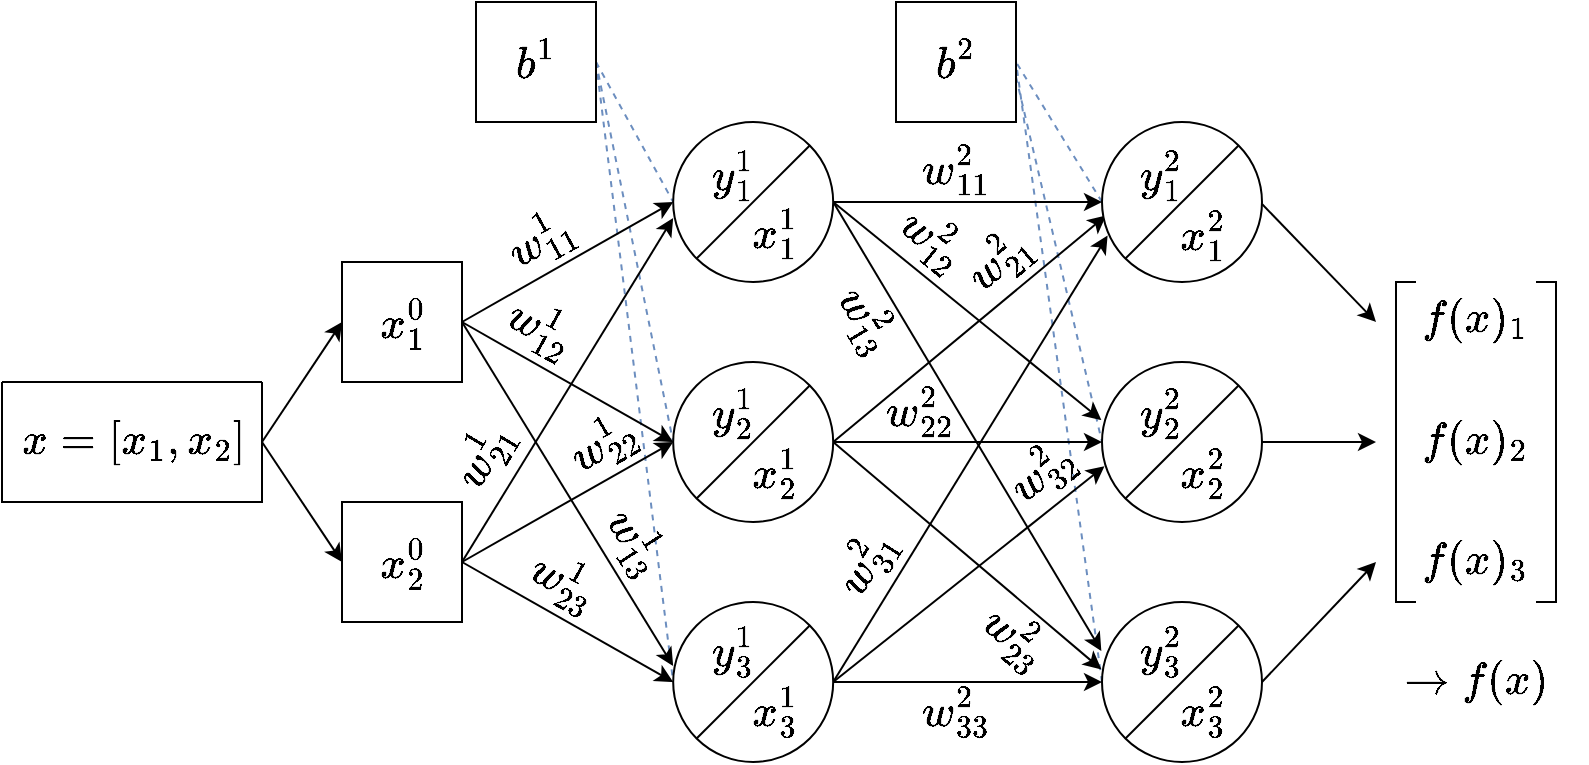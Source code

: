 <mxfile version="21.2.9" type="github">
  <diagram id="L71-HYiMx5dE4_1I3F0T" name="Sivu-1">
    <mxGraphModel dx="1621" dy="394" grid="1" gridSize="10" guides="1" tooltips="1" connect="1" arrows="1" fold="1" page="1" pageScale="1" pageWidth="827" pageHeight="1169" math="1" shadow="0">
      <root>
        <mxCell id="0" />
        <mxCell id="1" parent="0" />
        <mxCell id="5LR8zGSGS3lZIIo4WgXO-1" value="" style="rounded=0;whiteSpace=wrap;html=1;fontSize=19;" parent="1" vertex="1">
          <mxGeometry x="-130" y="310" width="80" height="160" as="geometry" />
        </mxCell>
        <mxCell id="ENBTFdsbygloh6ypOBvS-9" value="" style="endArrow=none;dashed=1;html=1;rounded=0;entryX=1;entryY=0.5;entryDx=0;entryDy=0;exitX=0;exitY=0.5;exitDx=0;exitDy=0;fillColor=#dae8fc;strokeColor=#6c8ebf;fontSize=19;" parent="1" source="unRAUoUYdDuh-6SN-mz_-57" target="ENBTFdsbygloh6ypOBvS-8" edge="1">
          <mxGeometry width="50" height="50" relative="1" as="geometry">
            <mxPoint x="-487" y="366" as="sourcePoint" />
            <mxPoint x="-437" y="316" as="targetPoint" />
          </mxGeometry>
        </mxCell>
        <mxCell id="ENBTFdsbygloh6ypOBvS-11" value="" style="endArrow=none;dashed=1;html=1;rounded=0;entryX=1;entryY=0.5;entryDx=0;entryDy=0;exitX=0;exitY=0.5;exitDx=0;exitDy=0;fillColor=#dae8fc;strokeColor=#6c8ebf;fontSize=19;" parent="1" source="unRAUoUYdDuh-6SN-mz_-59" target="ENBTFdsbygloh6ypOBvS-8" edge="1">
          <mxGeometry width="50" height="50" relative="1" as="geometry">
            <mxPoint x="-487" y="366" as="sourcePoint" />
            <mxPoint x="-437" y="316" as="targetPoint" />
          </mxGeometry>
        </mxCell>
        <mxCell id="ENBTFdsbygloh6ypOBvS-4" value="" style="endArrow=none;dashed=1;html=1;rounded=0;exitX=1;exitY=0.5;exitDx=0;exitDy=0;entryX=0;entryY=0.5;entryDx=0;entryDy=0;fillColor=#dae8fc;strokeColor=#6c8ebf;fontSize=19;" parent="1" source="ENBTFdsbygloh6ypOBvS-2" target="unRAUoUYdDuh-6SN-mz_-5" edge="1">
          <mxGeometry width="50" height="50" relative="1" as="geometry">
            <mxPoint x="-577" y="326" as="sourcePoint" />
            <mxPoint x="-527" y="276" as="targetPoint" />
          </mxGeometry>
        </mxCell>
        <mxCell id="ENBTFdsbygloh6ypOBvS-5" value="" style="endArrow=none;dashed=1;html=1;rounded=0;exitX=1;exitY=0.5;exitDx=0;exitDy=0;entryX=0;entryY=0.5;entryDx=0;entryDy=0;fillColor=#dae8fc;strokeColor=#6c8ebf;fontSize=19;" parent="1" source="ENBTFdsbygloh6ypOBvS-2" target="unRAUoUYdDuh-6SN-mz_-7" edge="1">
          <mxGeometry width="50" height="50" relative="1" as="geometry">
            <mxPoint x="-577" y="346" as="sourcePoint" />
            <mxPoint x="-527" y="296" as="targetPoint" />
          </mxGeometry>
        </mxCell>
        <mxCell id="ENBTFdsbygloh6ypOBvS-6" value="" style="endArrow=none;dashed=1;html=1;rounded=0;exitX=1;exitY=0.5;exitDx=0;exitDy=0;entryX=0;entryY=0.5;entryDx=0;entryDy=0;fillColor=#dae8fc;strokeColor=#6c8ebf;fontSize=19;" parent="1" source="ENBTFdsbygloh6ypOBvS-2" target="unRAUoUYdDuh-6SN-mz_-6" edge="1">
          <mxGeometry width="50" height="50" relative="1" as="geometry">
            <mxPoint x="-577" y="406" as="sourcePoint" />
            <mxPoint x="-527" y="356" as="targetPoint" />
          </mxGeometry>
        </mxCell>
        <mxCell id="U7Zx6VbLF4_jJS3d3RYm-128" value="" style="endArrow=none;dashed=1;html=1;rounded=0;entryX=0;entryY=0.5;entryDx=0;entryDy=0;exitX=1;exitY=0.75;exitDx=0;exitDy=0;fontSize=19;fillColor=#dae8fc;strokeColor=#6c8ebf;" parent="1" source="ENBTFdsbygloh6ypOBvS-8" target="U7Zx6VbLF4_jJS3d3RYm-2" edge="1">
          <mxGeometry width="50" height="50" relative="1" as="geometry">
            <mxPoint x="-477" y="361" as="sourcePoint" />
            <mxPoint x="-427" y="311" as="targetPoint" />
          </mxGeometry>
        </mxCell>
        <mxCell id="U7Zx6VbLF4_jJS3d3RYm-431" style="edgeStyle=orthogonalEdgeStyle;rounded=0;orthogonalLoop=1;jettySize=auto;html=1;exitX=1;exitY=0.5;exitDx=0;exitDy=0;fontSize=19;" parent="1" source="U7Zx6VbLF4_jJS3d3RYm-2" edge="1">
          <mxGeometry relative="1" as="geometry">
            <mxPoint x="-140" y="390" as="targetPoint" />
          </mxGeometry>
        </mxCell>
        <mxCell id="U7Zx6VbLF4_jJS3d3RYm-4" value="" style="edgeStyle=orthogonalEdgeStyle;rounded=0;orthogonalLoop=1;jettySize=auto;html=1;fontSize=19;" parent="1" source="unRAUoUYdDuh-6SN-mz_-7" target="U7Zx6VbLF4_jJS3d3RYm-2" edge="1">
          <mxGeometry relative="1" as="geometry" />
        </mxCell>
        <mxCell id="unRAUoUYdDuh-6SN-mz_-10" value="" style="endArrow=classic;html=1;rounded=0;exitX=1;exitY=0.5;exitDx=0;exitDy=0;entryX=0;entryY=0.5;entryDx=0;entryDy=0;fontSize=19;" parent="1" source="unRAUoUYdDuh-6SN-mz_-35" target="unRAUoUYdDuh-6SN-mz_-7" edge="1">
          <mxGeometry width="50" height="50" relative="1" as="geometry">
            <mxPoint x="-587" y="330" as="sourcePoint" />
            <mxPoint x="-507" y="390" as="targetPoint" />
          </mxGeometry>
        </mxCell>
        <mxCell id="unRAUoUYdDuh-6SN-mz_-11" value="" style="endArrow=classic;html=1;rounded=0;exitX=1;exitY=0.5;exitDx=0;exitDy=0;entryX=0;entryY=0.5;entryDx=0;entryDy=0;fontSize=19;" parent="1" source="unRAUoUYdDuh-6SN-mz_-36" target="unRAUoUYdDuh-6SN-mz_-6" edge="1">
          <mxGeometry width="50" height="50" relative="1" as="geometry">
            <mxPoint x="-587" y="450" as="sourcePoint" />
            <mxPoint x="-507" y="510" as="targetPoint" />
          </mxGeometry>
        </mxCell>
        <mxCell id="unRAUoUYdDuh-6SN-mz_-13" value="" style="endArrow=classic;html=1;rounded=0;exitX=1;exitY=0.5;exitDx=0;exitDy=0;entryX=0;entryY=0.4;entryDx=0;entryDy=0;entryPerimeter=0;fontSize=19;" parent="1" source="unRAUoUYdDuh-6SN-mz_-35" target="unRAUoUYdDuh-6SN-mz_-6" edge="1">
          <mxGeometry width="50" height="50" relative="1" as="geometry">
            <mxPoint x="-587" y="330" as="sourcePoint" />
            <mxPoint x="-507" y="510" as="targetPoint" />
          </mxGeometry>
        </mxCell>
        <mxCell id="unRAUoUYdDuh-6SN-mz_-18" value="" style="endArrow=classic;html=1;rounded=0;entryX=0;entryY=0.5;entryDx=0;entryDy=0;fontSize=19;exitX=1;exitY=0.5;exitDx=0;exitDy=0;" parent="1" source="unRAUoUYdDuh-6SN-mz_-35" target="unRAUoUYdDuh-6SN-mz_-5" edge="1">
          <mxGeometry width="50" height="50" relative="1" as="geometry">
            <mxPoint x="-587" y="330" as="sourcePoint" />
            <mxPoint x="-507" y="270" as="targetPoint" />
          </mxGeometry>
        </mxCell>
        <mxCell id="unRAUoUYdDuh-6SN-mz_-19" value="" style="endArrow=classic;html=1;rounded=0;exitX=1;exitY=0.5;exitDx=0;exitDy=0;entryX=0;entryY=0.6;entryDx=0;entryDy=0;entryPerimeter=0;fontSize=19;" parent="1" source="unRAUoUYdDuh-6SN-mz_-36" target="unRAUoUYdDuh-6SN-mz_-5" edge="1">
          <mxGeometry width="50" height="50" relative="1" as="geometry">
            <mxPoint x="-587" y="450" as="sourcePoint" />
            <mxPoint x="-517" y="290" as="targetPoint" />
          </mxGeometry>
        </mxCell>
        <mxCell id="unRAUoUYdDuh-6SN-mz_-20" value="" style="endArrow=classic;html=1;rounded=0;entryX=0;entryY=0.5;entryDx=0;entryDy=0;fontSize=19;exitX=1;exitY=0.5;exitDx=0;exitDy=0;" parent="1" source="unRAUoUYdDuh-6SN-mz_-36" target="unRAUoUYdDuh-6SN-mz_-7" edge="1">
          <mxGeometry width="50" height="50" relative="1" as="geometry">
            <mxPoint x="-587" y="450" as="sourcePoint" />
            <mxPoint x="-497" y="390" as="targetPoint" />
          </mxGeometry>
        </mxCell>
        <mxCell id="unRAUoUYdDuh-6SN-mz_-21" value="" style="endArrow=classic;html=1;rounded=0;entryX=0.025;entryY=0.585;entryDx=0;entryDy=0;exitX=1;exitY=0.5;exitDx=0;exitDy=0;entryPerimeter=0;fontSize=19;" parent="1" source="unRAUoUYdDuh-6SN-mz_-7" target="unRAUoUYdDuh-6SN-mz_-57" edge="1">
          <mxGeometry width="50" height="50" relative="1" as="geometry">
            <mxPoint x="-487" y="440" as="sourcePoint" />
            <mxPoint x="-347" y="330" as="targetPoint" />
          </mxGeometry>
        </mxCell>
        <mxCell id="unRAUoUYdDuh-6SN-mz_-22" value="" style="endArrow=classic;html=1;rounded=0;exitX=1;exitY=0.5;exitDx=0;exitDy=0;entryX=0;entryY=0.5;entryDx=0;entryDy=0;fontSize=19;" parent="1" source="unRAUoUYdDuh-6SN-mz_-5" target="unRAUoUYdDuh-6SN-mz_-57" edge="1">
          <mxGeometry width="50" height="50" relative="1" as="geometry">
            <mxPoint x="-427" y="270" as="sourcePoint" />
            <mxPoint x="-347" y="321.04" as="targetPoint" />
          </mxGeometry>
        </mxCell>
        <mxCell id="unRAUoUYdDuh-6SN-mz_-23" value="" style="endArrow=classic;html=1;rounded=0;exitX=1;exitY=0.5;exitDx=0;exitDy=0;entryX=0.035;entryY=0.71;entryDx=0;entryDy=0;entryPerimeter=0;fontSize=19;" parent="1" source="unRAUoUYdDuh-6SN-mz_-6" target="unRAUoUYdDuh-6SN-mz_-57" edge="1">
          <mxGeometry width="50" height="50" relative="1" as="geometry">
            <mxPoint x="-427" y="510" as="sourcePoint" />
            <mxPoint x="-345.96" y="338" as="targetPoint" />
          </mxGeometry>
        </mxCell>
        <mxCell id="unRAUoUYdDuh-6SN-mz_-24" value="" style="endArrow=classic;html=1;rounded=0;exitX=1;exitY=0.5;exitDx=0;exitDy=0;entryX=-0.004;entryY=0.306;entryDx=0;entryDy=0;entryPerimeter=0;fontSize=19;" parent="1" source="unRAUoUYdDuh-6SN-mz_-5" target="unRAUoUYdDuh-6SN-mz_-59" edge="1">
          <mxGeometry width="50" height="50" relative="1" as="geometry">
            <mxPoint x="-417" y="230" as="sourcePoint" />
            <mxPoint x="-337" y="230" as="targetPoint" />
          </mxGeometry>
        </mxCell>
        <mxCell id="unRAUoUYdDuh-6SN-mz_-25" value="" style="swimlane;startSize=0;fontSize=19;" parent="1" vertex="1">
          <mxGeometry x="-827" y="360" width="130" height="60" as="geometry" />
        </mxCell>
        <mxCell id="unRAUoUYdDuh-6SN-mz_-27" value="&lt;font style=&quot;font-size: 19px;&quot;&gt;$$ x = [ x_1, x_2 ] $$&lt;/font&gt;" style="text;html=1;strokeColor=none;fillColor=none;align=center;verticalAlign=middle;whiteSpace=wrap;rounded=0;fontSize=19;" parent="unRAUoUYdDuh-6SN-mz_-25" vertex="1">
          <mxGeometry x="2.5" y="15" width="125" height="30" as="geometry" />
        </mxCell>
        <mxCell id="unRAUoUYdDuh-6SN-mz_-28" value="" style="endArrow=classic;html=1;rounded=0;fontSize=19;entryX=0;entryY=0.5;entryDx=0;entryDy=0;exitX=1;exitY=0.5;exitDx=0;exitDy=0;" parent="1" source="unRAUoUYdDuh-6SN-mz_-25" target="unRAUoUYdDuh-6SN-mz_-31" edge="1">
          <mxGeometry width="50" height="50" relative="1" as="geometry">
            <mxPoint x="-737" y="390" as="sourcePoint" />
            <mxPoint x="-667" y="330" as="targetPoint" />
          </mxGeometry>
        </mxCell>
        <mxCell id="unRAUoUYdDuh-6SN-mz_-29" value="" style="endArrow=classic;html=1;rounded=0;fontSize=19;entryX=0;entryY=0.5;entryDx=0;entryDy=0;exitX=1;exitY=0.5;exitDx=0;exitDy=0;" parent="1" source="unRAUoUYdDuh-6SN-mz_-25" target="unRAUoUYdDuh-6SN-mz_-36" edge="1">
          <mxGeometry width="50" height="50" relative="1" as="geometry">
            <mxPoint x="-725" y="391" as="sourcePoint" />
            <mxPoint x="-667" y="450" as="targetPoint" />
          </mxGeometry>
        </mxCell>
        <mxCell id="unRAUoUYdDuh-6SN-mz_-37" value="&lt;div style=&quot;font-size: 19px;&quot;&gt;&lt;sub style=&quot;font-size: 19px;&quot;&gt;$$w^1_{11}$$&lt;/sub&gt;&lt;/div&gt;" style="text;html=1;strokeColor=none;fillColor=none;align=center;verticalAlign=middle;whiteSpace=wrap;rounded=0;fontSize=19;rotation=-29;container=0;" parent="1" vertex="1">
          <mxGeometry x="-588.21" y="270.31" width="60" height="35" as="geometry" />
        </mxCell>
        <mxCell id="unRAUoUYdDuh-6SN-mz_-38" value="&lt;div style=&quot;font-size: 19px;&quot;&gt;&lt;div style=&quot;font-size: 19px;&quot;&gt;&lt;sub style=&quot;font-size: 19px;&quot;&gt;$$w^1_{21}$$&lt;/sub&gt;&lt;/div&gt;&lt;/div&gt;" style="text;html=1;strokeColor=none;fillColor=none;align=center;verticalAlign=middle;whiteSpace=wrap;rounded=0;fontSize=19;rotation=-59;container=0;" parent="1" vertex="1">
          <mxGeometry x="-617" y="381" width="60" height="30" as="geometry" />
        </mxCell>
        <mxCell id="unRAUoUYdDuh-6SN-mz_-40" value="&lt;div style=&quot;font-size: 19px;&quot;&gt;&lt;sub style=&quot;font-size: 19px;&quot;&gt;$$w^1_{12}$$&lt;/sub&gt;&lt;/div&gt;" style="text;html=1;strokeColor=none;fillColor=none;align=center;verticalAlign=middle;whiteSpace=wrap;rounded=0;fontSize=19;rotation=29;container=0;" parent="1" vertex="1">
          <mxGeometry x="-587.32" y="313.91" width="60" height="36.32" as="geometry" />
        </mxCell>
        <mxCell id="unRAUoUYdDuh-6SN-mz_-41" value="&lt;div style=&quot;font-size: 19px;&quot;&gt;&lt;sub style=&quot;font-size: 19px;&quot;&gt;$$w^1_{13}$$&lt;/sub&gt;&lt;/div&gt;" style="text;html=1;strokeColor=none;fillColor=none;align=center;verticalAlign=middle;whiteSpace=wrap;rounded=0;fontSize=19;rotation=57;container=0;" parent="1" vertex="1">
          <mxGeometry x="-540" y="425" width="60" height="30" as="geometry" />
        </mxCell>
        <mxCell id="unRAUoUYdDuh-6SN-mz_-42" value="&lt;div style=&quot;font-size: 19px;&quot;&gt;&lt;sub style=&quot;font-size: 19px;&quot;&gt;$$w^1_{23}$$&lt;/sub&gt;&lt;/div&gt;" style="text;html=1;strokeColor=none;fillColor=none;align=center;verticalAlign=middle;whiteSpace=wrap;rounded=0;fontSize=19;rotation=29;container=0;" parent="1" vertex="1">
          <mxGeometry x="-575.79" y="442.5" width="60" height="35" as="geometry" />
        </mxCell>
        <mxCell id="unRAUoUYdDuh-6SN-mz_-43" value="&lt;div style=&quot;font-size: 19px;&quot;&gt;&lt;sub style=&quot;font-size: 19px;&quot;&gt;$$w^1_{22}$$&lt;/sub&gt;&lt;/div&gt;" style="text;html=1;strokeColor=none;fillColor=none;align=center;verticalAlign=middle;whiteSpace=wrap;rounded=0;fontSize=19;rotation=-30;container=0;" parent="1" vertex="1">
          <mxGeometry x="-557" y="375" width="60" height="30" as="geometry" />
        </mxCell>
        <mxCell id="unRAUoUYdDuh-6SN-mz_-45" value="&lt;div style=&quot;font-size: 19px;&quot;&gt;&lt;sub style=&quot;font-size: 19px;&quot;&gt;$$w^2_{31}$$&lt;/sub&gt;&lt;/div&gt;" style="text;html=1;strokeColor=none;fillColor=none;align=center;verticalAlign=middle;whiteSpace=wrap;rounded=0;fontSize=19;rotation=-58;container=0;" parent="1" vertex="1">
          <mxGeometry x="-424.86" y="435" width="60" height="30" as="geometry" />
        </mxCell>
        <mxCell id="unRAUoUYdDuh-6SN-mz_-46" value="&lt;div style=&quot;font-size: 19px;&quot;&gt;&lt;sub style=&quot;font-size: 19px;&quot;&gt;$$w^2_{11}$$&lt;/sub&gt;&lt;/div&gt;" style="text;html=1;strokeColor=none;fillColor=none;align=center;verticalAlign=middle;whiteSpace=wrap;rounded=0;fontSize=19;rotation=0;container=0;" parent="1" vertex="1">
          <mxGeometry x="-380" y="235.31" width="60" height="35" as="geometry" />
        </mxCell>
        <mxCell id="unRAUoUYdDuh-6SN-mz_-47" value="&lt;div style=&quot;font-size: 19px;&quot;&gt;&lt;sub style=&quot;font-size: 19px;&quot;&gt;$$w^2_{21}$$&lt;/sub&gt;&lt;/div&gt;" style="text;html=1;strokeColor=none;fillColor=none;align=center;verticalAlign=middle;whiteSpace=wrap;rounded=0;fontSize=19;rotation=-40;container=0;" parent="1" vertex="1">
          <mxGeometry x="-358.61" y="280.58" width="60" height="35" as="geometry" />
        </mxCell>
        <mxCell id="unRAUoUYdDuh-6SN-mz_-65" value="" style="endArrow=classic;html=1;rounded=0;fontSize=19;exitX=1;exitY=0.5;exitDx=0;exitDy=0;entryX=-0.004;entryY=0.421;entryDx=0;entryDy=0;entryPerimeter=0;" parent="1" source="unRAUoUYdDuh-6SN-mz_-7" target="unRAUoUYdDuh-6SN-mz_-59" edge="1">
          <mxGeometry width="50" height="50" relative="1" as="geometry">
            <mxPoint x="-537" y="420" as="sourcePoint" />
            <mxPoint x="-337" y="501" as="targetPoint" />
          </mxGeometry>
        </mxCell>
        <mxCell id="unRAUoUYdDuh-6SN-mz_-67" value="" style="endArrow=classic;html=1;rounded=0;fontSize=19;exitX=1;exitY=0.5;exitDx=0;exitDy=0;" parent="1" source="unRAUoUYdDuh-6SN-mz_-6" target="unRAUoUYdDuh-6SN-mz_-59" edge="1">
          <mxGeometry width="50" height="50" relative="1" as="geometry">
            <mxPoint x="-537" y="420" as="sourcePoint" />
            <mxPoint x="-487" y="370" as="targetPoint" />
          </mxGeometry>
        </mxCell>
        <mxCell id="unRAUoUYdDuh-6SN-mz_-68" value="&lt;div style=&quot;font-size: 19px;&quot;&gt;&lt;sub style=&quot;font-size: 19px;&quot;&gt;$$w^2_{33}$$&lt;/sub&gt;&lt;/div&gt;" style="text;html=1;strokeColor=none;fillColor=none;align=center;verticalAlign=middle;whiteSpace=wrap;rounded=0;fontSize=19;rotation=0;container=0;" parent="1" vertex="1">
          <mxGeometry x="-380" y="510" width="60" height="30" as="geometry" />
        </mxCell>
        <mxCell id="unRAUoUYdDuh-6SN-mz_-69" value="&lt;div style=&quot;font-size: 19px;&quot;&gt;&lt;sub style=&quot;font-size: 19px;&quot;&gt;$$w^2_{13}$$&lt;/sub&gt;&lt;/div&gt;" style="text;html=1;strokeColor=none;fillColor=none;align=center;verticalAlign=middle;whiteSpace=wrap;rounded=0;fontSize=19;rotation=59;container=0;" parent="1" vertex="1">
          <mxGeometry x="-424.86" y="305" width="60" height="48.68" as="geometry" />
        </mxCell>
        <mxCell id="unRAUoUYdDuh-6SN-mz_-70" value="&lt;div style=&quot;font-size: 19px;&quot;&gt;&lt;sub style=&quot;font-size: 19px;&quot;&gt;$$w^2_{23}$$&lt;/sub&gt;&lt;/div&gt;" style="text;html=1;strokeColor=none;fillColor=none;align=center;verticalAlign=middle;whiteSpace=wrap;rounded=0;fontSize=19;rotation=40;container=0;" parent="1" vertex="1">
          <mxGeometry x="-350" y="470" width="60" height="35" as="geometry" />
        </mxCell>
        <mxCell id="U7Zx6VbLF4_jJS3d3RYm-5" value="" style="endArrow=classic;html=1;rounded=0;entryX=-0.004;entryY=0.363;entryDx=0;entryDy=0;entryPerimeter=0;exitX=1;exitY=0.5;exitDx=0;exitDy=0;fontSize=19;" parent="1" source="unRAUoUYdDuh-6SN-mz_-5" target="U7Zx6VbLF4_jJS3d3RYm-2" edge="1">
          <mxGeometry width="50" height="50" relative="1" as="geometry">
            <mxPoint x="-457" y="431" as="sourcePoint" />
            <mxPoint x="-407" y="381" as="targetPoint" />
          </mxGeometry>
        </mxCell>
        <mxCell id="U7Zx6VbLF4_jJS3d3RYm-70" value="&lt;div style=&quot;font-size: 19px;&quot;&gt;&lt;sub style=&quot;font-size: 19px;&quot;&gt;$$w^2_{12}$$&lt;/sub&gt;&lt;/div&gt;" style="text;html=1;strokeColor=none;fillColor=none;align=center;verticalAlign=middle;whiteSpace=wrap;rounded=0;fontSize=19;rotation=39;container=0;" parent="1" vertex="1">
          <mxGeometry x="-391.02" y="270.56" width="60" height="35" as="geometry" />
        </mxCell>
        <mxCell id="U7Zx6VbLF4_jJS3d3RYm-123" value="&lt;div style=&quot;font-size: 19px;&quot;&gt;&lt;sub style=&quot;font-size: 19px;&quot;&gt;$$w^2_{22}$$&lt;/sub&gt;&lt;/div&gt;" style="text;html=1;strokeColor=none;fillColor=none;align=center;verticalAlign=middle;whiteSpace=wrap;rounded=0;fontSize=19;rotation=0;container=0;" parent="1" vertex="1">
          <mxGeometry x="-402.59" y="353.68" width="70" height="40" as="geometry" />
        </mxCell>
        <mxCell id="U7Zx6VbLF4_jJS3d3RYm-124" value="&lt;div style=&quot;font-size: 19px;&quot;&gt;&lt;sub style=&quot;font-size: 19px;&quot;&gt;$$w^2_{32}$$&lt;/sub&gt;&lt;/div&gt;" style="text;html=1;strokeColor=none;fillColor=none;align=center;verticalAlign=middle;whiteSpace=wrap;rounded=0;fontSize=19;rotation=-38;container=0;" parent="1" vertex="1">
          <mxGeometry x="-337" y="395" width="60" height="20" as="geometry" />
        </mxCell>
        <mxCell id="U7Zx6VbLF4_jJS3d3RYm-71" value="" style="endArrow=classic;html=1;rounded=0;entryX=0.015;entryY=0.652;entryDx=0;entryDy=0;entryPerimeter=0;exitX=1;exitY=0.5;exitDx=0;exitDy=0;fontSize=19;" parent="1" source="unRAUoUYdDuh-6SN-mz_-6" target="U7Zx6VbLF4_jJS3d3RYm-2" edge="1">
          <mxGeometry width="50" height="50" relative="1" as="geometry">
            <mxPoint x="-417" y="511" as="sourcePoint" />
            <mxPoint x="-437" y="371" as="targetPoint" />
          </mxGeometry>
        </mxCell>
        <mxCell id="izF1CWLwOtwObPyW_wJa-63" value="&lt;div style=&quot;font-size: 19px;&quot;&gt;$$f(x)_1$$&lt;/div&gt;" style="text;html=1;strokeColor=none;fillColor=default;align=center;verticalAlign=middle;whiteSpace=wrap;rounded=0;fontSize=19;container=0;" parent="1" vertex="1">
          <mxGeometry x="-120" y="294.34" width="60" height="70" as="geometry" />
        </mxCell>
        <mxCell id="U7Zx6VbLF4_jJS3d3RYm-434" value="&lt;div style=&quot;font-size: 19px;&quot;&gt;$$f(x)_2$$&lt;/div&gt;" style="text;html=1;strokeColor=none;fillColor=default;align=center;verticalAlign=middle;whiteSpace=wrap;rounded=0;fontSize=19;container=0;" parent="1" vertex="1">
          <mxGeometry x="-120" y="355" width="60" height="70" as="geometry" />
        </mxCell>
        <mxCell id="U7Zx6VbLF4_jJS3d3RYm-435" value="&lt;div style=&quot;font-size: 19px;&quot;&gt;$$f(x)_3$$&lt;/div&gt;" style="text;html=1;strokeColor=none;fillColor=default;align=center;verticalAlign=middle;whiteSpace=wrap;rounded=0;fontSize=19;container=0;" parent="1" vertex="1">
          <mxGeometry x="-120" y="415" width="60" height="70" as="geometry" />
        </mxCell>
        <mxCell id="3qntRhlOY1SQ3M1mygcT-8" value="" style="group;fontSize=19;" parent="1" vertex="1" connectable="0">
          <mxGeometry x="-491.41" y="230" width="80" height="80" as="geometry" />
        </mxCell>
        <mxCell id="unRAUoUYdDuh-6SN-mz_-5" value="" style="ellipse;whiteSpace=wrap;html=1;aspect=fixed;fontSize=19;container=0;" parent="3qntRhlOY1SQ3M1mygcT-8" vertex="1">
          <mxGeometry width="80" height="80" as="geometry" />
        </mxCell>
        <mxCell id="unRAUoUYdDuh-6SN-mz_-48" value="" style="endArrow=none;html=1;rounded=0;fontSize=19;exitX=0;exitY=1;exitDx=0;exitDy=0;entryX=1;entryY=0;entryDx=0;entryDy=0;" parent="3qntRhlOY1SQ3M1mygcT-8" source="unRAUoUYdDuh-6SN-mz_-5" target="unRAUoUYdDuh-6SN-mz_-5" edge="1">
          <mxGeometry width="50" height="50" relative="1" as="geometry">
            <mxPoint x="15" y="90" as="sourcePoint" />
            <mxPoint x="65" as="targetPoint" />
          </mxGeometry>
        </mxCell>
        <mxCell id="U7Zx6VbLF4_jJS3d3RYm-129" value="&lt;div style=&quot;font-size: 19px;&quot;&gt;$$x^1_1$$&lt;/div&gt;" style="text;html=1;strokeColor=none;fillColor=none;align=center;verticalAlign=middle;whiteSpace=wrap;rounded=0;fontSize=19;container=0;" parent="3qntRhlOY1SQ3M1mygcT-8" vertex="1">
          <mxGeometry x="20" y="40" width="60" height="30" as="geometry" />
        </mxCell>
        <mxCell id="U7Zx6VbLF4_jJS3d3RYm-270" value="&lt;div style=&quot;font-size: 19px;&quot;&gt;$$y^1_1$$&lt;/div&gt;" style="text;html=1;strokeColor=none;fillColor=none;align=center;verticalAlign=middle;whiteSpace=wrap;rounded=0;fontSize=19;container=0;" parent="3qntRhlOY1SQ3M1mygcT-8" vertex="1">
          <mxGeometry y="11" width="60" height="30" as="geometry" />
        </mxCell>
        <mxCell id="3qntRhlOY1SQ3M1mygcT-9" value="" style="group;fontSize=19;" parent="1" vertex="1" connectable="0">
          <mxGeometry x="-491.41" y="350" width="80" height="80" as="geometry" />
        </mxCell>
        <mxCell id="unRAUoUYdDuh-6SN-mz_-7" value="" style="ellipse;whiteSpace=wrap;html=1;aspect=fixed;fontSize=19;container=0;" parent="3qntRhlOY1SQ3M1mygcT-9" vertex="1">
          <mxGeometry width="80" height="80" as="geometry" />
        </mxCell>
        <mxCell id="unRAUoUYdDuh-6SN-mz_-49" value="" style="endArrow=none;html=1;rounded=0;fontSize=19;exitX=0;exitY=1;exitDx=0;exitDy=0;entryX=1;entryY=0;entryDx=0;entryDy=0;" parent="3qntRhlOY1SQ3M1mygcT-9" source="unRAUoUYdDuh-6SN-mz_-7" target="unRAUoUYdDuh-6SN-mz_-7" edge="1">
          <mxGeometry width="50" height="50" relative="1" as="geometry">
            <mxPoint x="11.716" y="66.564" as="sourcePoint" />
            <mxPoint x="68.284" y="9.996" as="targetPoint" />
          </mxGeometry>
        </mxCell>
        <mxCell id="U7Zx6VbLF4_jJS3d3RYm-198" value="&lt;div style=&quot;font-size: 19px;&quot;&gt;$$x^1_2$$&lt;/div&gt;" style="text;html=1;strokeColor=none;fillColor=none;align=center;verticalAlign=middle;whiteSpace=wrap;rounded=0;fontSize=19;container=0;" parent="3qntRhlOY1SQ3M1mygcT-9" vertex="1">
          <mxGeometry x="20" y="40" width="60" height="30" as="geometry" />
        </mxCell>
        <mxCell id="U7Zx6VbLF4_jJS3d3RYm-273" value="&lt;div style=&quot;font-size: 19px;&quot;&gt;$$y^1_2$$&lt;/div&gt;" style="text;html=1;strokeColor=none;fillColor=none;align=center;verticalAlign=middle;whiteSpace=wrap;rounded=0;fontSize=19;container=0;" parent="3qntRhlOY1SQ3M1mygcT-9" vertex="1">
          <mxGeometry y="10" width="60" height="30" as="geometry" />
        </mxCell>
        <mxCell id="3qntRhlOY1SQ3M1mygcT-10" value="" style="group;fontSize=19;" parent="1" vertex="1" connectable="0">
          <mxGeometry x="-491.41" y="470" width="80" height="80" as="geometry" />
        </mxCell>
        <mxCell id="unRAUoUYdDuh-6SN-mz_-6" value="" style="ellipse;whiteSpace=wrap;html=1;aspect=fixed;fontSize=19;container=0;" parent="3qntRhlOY1SQ3M1mygcT-10" vertex="1">
          <mxGeometry width="80" height="80" as="geometry" />
        </mxCell>
        <mxCell id="unRAUoUYdDuh-6SN-mz_-50" value="" style="endArrow=none;html=1;rounded=0;fontSize=19;exitX=0;exitY=1;exitDx=0;exitDy=0;entryX=1;entryY=0;entryDx=0;entryDy=0;" parent="3qntRhlOY1SQ3M1mygcT-10" source="unRAUoUYdDuh-6SN-mz_-6" target="unRAUoUYdDuh-6SN-mz_-6" edge="1">
          <mxGeometry width="50" height="50" relative="1" as="geometry">
            <mxPoint x="9.996" y="68.284" as="sourcePoint" />
            <mxPoint x="66.564" y="11.716" as="targetPoint" />
          </mxGeometry>
        </mxCell>
        <mxCell id="U7Zx6VbLF4_jJS3d3RYm-199" value="&lt;div style=&quot;font-size: 19px;&quot;&gt;$$x^1_3$$&lt;/div&gt;" style="text;html=1;strokeColor=none;fillColor=none;align=center;verticalAlign=middle;whiteSpace=wrap;rounded=0;fontSize=19;container=0;" parent="3qntRhlOY1SQ3M1mygcT-10" vertex="1">
          <mxGeometry x="20" y="40" width="60" height="30" as="geometry" />
        </mxCell>
        <mxCell id="U7Zx6VbLF4_jJS3d3RYm-274" value="&lt;div style=&quot;font-size: 19px;&quot;&gt;$$y^1_3$$&lt;/div&gt;" style="text;html=1;strokeColor=none;fillColor=none;align=center;verticalAlign=middle;whiteSpace=wrap;rounded=0;fontSize=19;container=0;" parent="3qntRhlOY1SQ3M1mygcT-10" vertex="1">
          <mxGeometry y="10" width="60" height="30" as="geometry" />
        </mxCell>
        <mxCell id="3qntRhlOY1SQ3M1mygcT-11" value="" style="group;fontSize=19;" parent="1" vertex="1" connectable="0">
          <mxGeometry x="-277" y="230" width="80" height="80" as="geometry" />
        </mxCell>
        <mxCell id="unRAUoUYdDuh-6SN-mz_-57" value="" style="ellipse;whiteSpace=wrap;html=1;aspect=fixed;fontSize=19;container=0;" parent="3qntRhlOY1SQ3M1mygcT-11" vertex="1">
          <mxGeometry width="80" height="80" as="geometry" />
        </mxCell>
        <mxCell id="unRAUoUYdDuh-6SN-mz_-58" value="" style="endArrow=none;html=1;rounded=0;fontSize=19;exitX=0;exitY=1;exitDx=0;exitDy=0;entryX=1;entryY=0;entryDx=0;entryDy=0;" parent="3qntRhlOY1SQ3M1mygcT-11" source="unRAUoUYdDuh-6SN-mz_-57" target="unRAUoUYdDuh-6SN-mz_-57" edge="1">
          <mxGeometry width="50" height="50" relative="1" as="geometry">
            <mxPoint x="15" y="150" as="sourcePoint" />
            <mxPoint x="65" y="60" as="targetPoint" />
          </mxGeometry>
        </mxCell>
        <mxCell id="U7Zx6VbLF4_jJS3d3RYm-422" value="&lt;div style=&quot;font-size: 19px;&quot;&gt;$$y^2_1$$&lt;/div&gt;" style="text;html=1;strokeColor=none;fillColor=none;align=center;verticalAlign=middle;whiteSpace=wrap;rounded=0;fontSize=19;container=0;" parent="3qntRhlOY1SQ3M1mygcT-11" vertex="1">
          <mxGeometry y="11" width="60" height="30" as="geometry" />
        </mxCell>
        <mxCell id="U7Zx6VbLF4_jJS3d3RYm-423" value="&lt;div style=&quot;font-size: 19px;&quot;&gt;$$x^2_1$$&lt;/div&gt;" style="text;html=1;strokeColor=none;fillColor=none;align=center;verticalAlign=middle;whiteSpace=wrap;rounded=0;fontSize=19;container=0;" parent="3qntRhlOY1SQ3M1mygcT-11" vertex="1">
          <mxGeometry x="20" y="41" width="60" height="30" as="geometry" />
        </mxCell>
        <mxCell id="3qntRhlOY1SQ3M1mygcT-12" value="" style="group;fontSize=19;" parent="1" vertex="1" connectable="0">
          <mxGeometry x="-277" y="350" width="80" height="80" as="geometry" />
        </mxCell>
        <mxCell id="U7Zx6VbLF4_jJS3d3RYm-2" value="" style="ellipse;whiteSpace=wrap;html=1;aspect=fixed;fontSize=19;container=0;" parent="3qntRhlOY1SQ3M1mygcT-12" vertex="1">
          <mxGeometry width="80" height="80" as="geometry" />
        </mxCell>
        <mxCell id="U7Zx6VbLF4_jJS3d3RYm-3" value="" style="endArrow=none;html=1;rounded=0;fontSize=19;exitX=0;exitY=1;exitDx=0;exitDy=0;entryX=1;entryY=0;entryDx=0;entryDy=0;" parent="3qntRhlOY1SQ3M1mygcT-12" source="U7Zx6VbLF4_jJS3d3RYm-2" target="U7Zx6VbLF4_jJS3d3RYm-2" edge="1">
          <mxGeometry width="50" height="50" relative="1" as="geometry">
            <mxPoint x="735" y="-189" as="sourcePoint" />
            <mxPoint x="785" y="-279" as="targetPoint" />
          </mxGeometry>
        </mxCell>
        <mxCell id="U7Zx6VbLF4_jJS3d3RYm-424" value="&lt;div style=&quot;font-size: 19px;&quot;&gt;$$y^2_2$$&lt;/div&gt;" style="text;html=1;strokeColor=none;fillColor=none;align=center;verticalAlign=middle;whiteSpace=wrap;rounded=0;fontSize=19;container=0;" parent="3qntRhlOY1SQ3M1mygcT-12" vertex="1">
          <mxGeometry y="10" width="60" height="30" as="geometry" />
        </mxCell>
        <mxCell id="U7Zx6VbLF4_jJS3d3RYm-426" value="&lt;div style=&quot;font-size: 19px;&quot;&gt;$$x^2_2$$&lt;/div&gt;" style="text;html=1;strokeColor=none;fillColor=none;align=center;verticalAlign=middle;whiteSpace=wrap;rounded=0;fontSize=19;container=0;" parent="3qntRhlOY1SQ3M1mygcT-12" vertex="1">
          <mxGeometry x="20" y="40" width="60" height="30" as="geometry" />
        </mxCell>
        <mxCell id="3qntRhlOY1SQ3M1mygcT-13" value="" style="group;fontSize=19;" parent="1" vertex="1" connectable="0">
          <mxGeometry x="-277" y="470" width="80" height="80" as="geometry" />
        </mxCell>
        <mxCell id="unRAUoUYdDuh-6SN-mz_-59" value="" style="ellipse;whiteSpace=wrap;html=1;aspect=fixed;fontSize=19;container=0;" parent="3qntRhlOY1SQ3M1mygcT-13" vertex="1">
          <mxGeometry width="80" height="80" as="geometry" />
        </mxCell>
        <mxCell id="unRAUoUYdDuh-6SN-mz_-60" value="" style="endArrow=none;html=1;rounded=0;fontSize=19;exitX=0;exitY=1;exitDx=0;exitDy=0;entryX=1;entryY=0;entryDx=0;entryDy=0;" parent="3qntRhlOY1SQ3M1mygcT-13" source="unRAUoUYdDuh-6SN-mz_-59" target="unRAUoUYdDuh-6SN-mz_-59" edge="1">
          <mxGeometry width="50" height="50" relative="1" as="geometry">
            <mxPoint x="115" y="90" as="sourcePoint" />
            <mxPoint x="165" as="targetPoint" />
          </mxGeometry>
        </mxCell>
        <mxCell id="U7Zx6VbLF4_jJS3d3RYm-427" value="&lt;div style=&quot;font-size: 19px;&quot;&gt;$$y^2_3$$&lt;/div&gt;" style="text;html=1;strokeColor=none;fillColor=none;align=center;verticalAlign=middle;whiteSpace=wrap;rounded=0;fontSize=19;container=0;" parent="3qntRhlOY1SQ3M1mygcT-13" vertex="1">
          <mxGeometry y="10" width="60" height="30" as="geometry" />
        </mxCell>
        <mxCell id="U7Zx6VbLF4_jJS3d3RYm-428" value="&lt;div style=&quot;font-size: 19px;&quot;&gt;$$x^2_3$$&lt;/div&gt;" style="text;html=1;strokeColor=none;fillColor=none;align=center;verticalAlign=middle;whiteSpace=wrap;rounded=0;fontSize=19;container=0;" parent="3qntRhlOY1SQ3M1mygcT-13" vertex="1">
          <mxGeometry x="20" y="40" width="60" height="30" as="geometry" />
        </mxCell>
        <mxCell id="3qntRhlOY1SQ3M1mygcT-14" value="" style="group;fontSize=19;" parent="1" vertex="1" connectable="0">
          <mxGeometry x="-657" y="300" width="60" height="60" as="geometry" />
        </mxCell>
        <mxCell id="unRAUoUYdDuh-6SN-mz_-31" value="" style="whiteSpace=wrap;html=1;aspect=fixed;fontSize=19;container=0;" parent="3qntRhlOY1SQ3M1mygcT-14" vertex="1">
          <mxGeometry width="60" height="60" as="geometry" />
        </mxCell>
        <mxCell id="unRAUoUYdDuh-6SN-mz_-35" value="&lt;div style=&quot;font-size: 19px;&quot;&gt;$$x^0_1$$&lt;/div&gt;" style="text;html=1;strokeColor=none;fillColor=none;align=center;verticalAlign=middle;whiteSpace=wrap;rounded=0;fontSize=19;container=0;" parent="3qntRhlOY1SQ3M1mygcT-14" vertex="1">
          <mxGeometry y="15" width="60" height="30" as="geometry" />
        </mxCell>
        <mxCell id="3qntRhlOY1SQ3M1mygcT-15" value="" style="group;fontSize=19;" parent="1" vertex="1" connectable="0">
          <mxGeometry x="-657" y="420" width="60" height="60" as="geometry" />
        </mxCell>
        <mxCell id="unRAUoUYdDuh-6SN-mz_-32" value="" style="whiteSpace=wrap;html=1;aspect=fixed;fontSize=19;container=0;" parent="3qntRhlOY1SQ3M1mygcT-15" vertex="1">
          <mxGeometry width="60" height="60" as="geometry" />
        </mxCell>
        <mxCell id="unRAUoUYdDuh-6SN-mz_-36" value="&lt;div style=&quot;font-size: 19px;&quot;&gt;$$x^0_2$$&lt;/div&gt;" style="text;html=1;strokeColor=none;fillColor=none;align=center;verticalAlign=middle;whiteSpace=wrap;rounded=0;fontSize=19;container=0;" parent="3qntRhlOY1SQ3M1mygcT-15" vertex="1">
          <mxGeometry y="15" width="60" height="30" as="geometry" />
        </mxCell>
        <mxCell id="3qntRhlOY1SQ3M1mygcT-16" value="" style="group;fontSize=19;" parent="1" vertex="1" connectable="0">
          <mxGeometry x="-590" y="170" width="60" height="60" as="geometry" />
        </mxCell>
        <mxCell id="ENBTFdsbygloh6ypOBvS-1" value="" style="whiteSpace=wrap;html=1;aspect=fixed;fontSize=19;container=0;" parent="3qntRhlOY1SQ3M1mygcT-16" vertex="1">
          <mxGeometry width="60" height="60" as="geometry" />
        </mxCell>
        <mxCell id="ENBTFdsbygloh6ypOBvS-2" value="&lt;div style=&quot;font-size: 19px;&quot;&gt;$$b^1$$&lt;/div&gt;" style="text;html=1;strokeColor=none;fillColor=none;align=center;verticalAlign=middle;whiteSpace=wrap;rounded=0;fontSize=19;container=0;" parent="3qntRhlOY1SQ3M1mygcT-16" vertex="1">
          <mxGeometry y="15" width="60" height="30" as="geometry" />
        </mxCell>
        <mxCell id="3qntRhlOY1SQ3M1mygcT-17" value="" style="group;fontSize=19;" parent="1" vertex="1" connectable="0">
          <mxGeometry x="-380" y="170" width="60" height="60" as="geometry" />
        </mxCell>
        <mxCell id="ENBTFdsbygloh6ypOBvS-7" value="" style="whiteSpace=wrap;html=1;aspect=fixed;fontSize=19;container=0;" parent="3qntRhlOY1SQ3M1mygcT-17" vertex="1">
          <mxGeometry width="60" height="60" as="geometry" />
        </mxCell>
        <mxCell id="ENBTFdsbygloh6ypOBvS-8" value="&lt;div style=&quot;font-size: 19px;&quot;&gt;$$b^2$$&lt;/div&gt;" style="text;html=1;strokeColor=none;fillColor=none;align=center;verticalAlign=middle;whiteSpace=wrap;rounded=0;fontSize=19;container=0;" parent="3qntRhlOY1SQ3M1mygcT-17" vertex="1">
          <mxGeometry y="15" width="60" height="30" as="geometry" />
        </mxCell>
        <mxCell id="5LR8zGSGS3lZIIo4WgXO-2" value="" style="endArrow=classic;html=1;rounded=0;exitX=1;exitY=0;exitDx=0;exitDy=0;fontSize=19;" parent="1" source="U7Zx6VbLF4_jJS3d3RYm-428" edge="1">
          <mxGeometry width="50" height="50" relative="1" as="geometry">
            <mxPoint x="-230" y="380" as="sourcePoint" />
            <mxPoint x="-140" y="450" as="targetPoint" />
          </mxGeometry>
        </mxCell>
        <mxCell id="5LR8zGSGS3lZIIo4WgXO-3" value="" style="endArrow=classic;html=1;rounded=0;exitX=1;exitY=0;exitDx=0;exitDy=0;fontSize=19;" parent="1" source="U7Zx6VbLF4_jJS3d3RYm-423" edge="1">
          <mxGeometry width="50" height="50" relative="1" as="geometry">
            <mxPoint x="-230" y="380" as="sourcePoint" />
            <mxPoint x="-140" y="330" as="targetPoint" />
          </mxGeometry>
        </mxCell>
        <mxCell id="5LR8zGSGS3lZIIo4WgXO-4" value="&lt;font style=&quot;font-size: 19px;&quot;&gt;$$\rightarrow f(x)$$&lt;/font&gt;" style="text;html=1;strokeColor=none;fillColor=none;align=center;verticalAlign=middle;whiteSpace=wrap;rounded=0;fontSize=19;" parent="1" vertex="1">
          <mxGeometry x="-120" y="495" width="60" height="30" as="geometry" />
        </mxCell>
      </root>
    </mxGraphModel>
  </diagram>
</mxfile>
